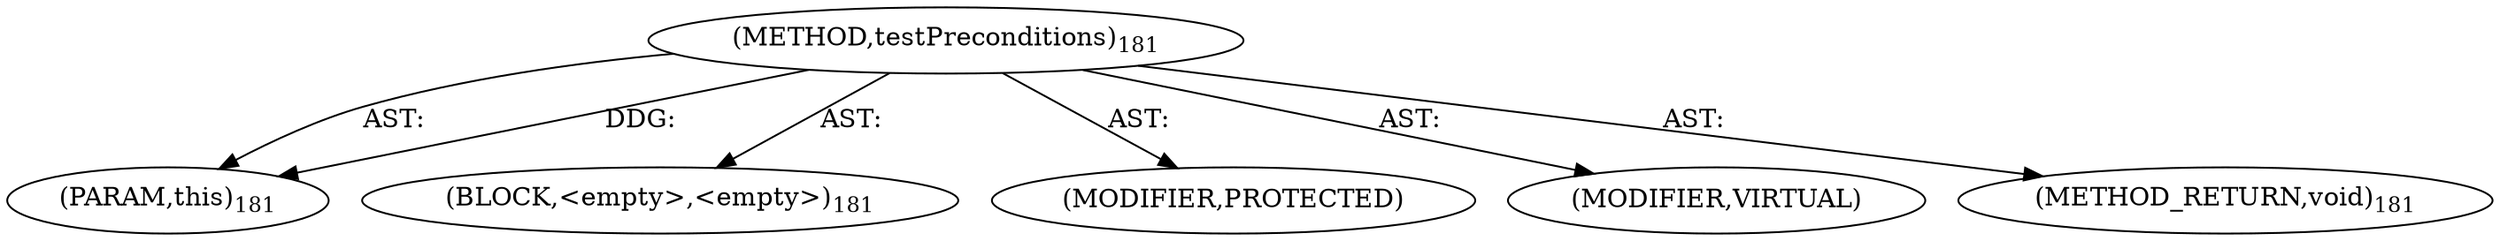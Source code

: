 digraph "testPreconditions" {  
"111669149704" [label = <(METHOD,testPreconditions)<SUB>181</SUB>> ]
"115964117013" [label = <(PARAM,this)<SUB>181</SUB>> ]
"25769803787" [label = <(BLOCK,&lt;empty&gt;,&lt;empty&gt;)<SUB>181</SUB>> ]
"133143986196" [label = <(MODIFIER,PROTECTED)> ]
"133143986197" [label = <(MODIFIER,VIRTUAL)> ]
"128849018888" [label = <(METHOD_RETURN,void)<SUB>181</SUB>> ]
  "111669149704" -> "115964117013"  [ label = "AST: "] 
  "111669149704" -> "25769803787"  [ label = "AST: "] 
  "111669149704" -> "133143986196"  [ label = "AST: "] 
  "111669149704" -> "133143986197"  [ label = "AST: "] 
  "111669149704" -> "128849018888"  [ label = "AST: "] 
  "111669149704" -> "115964117013"  [ label = "DDG: "] 
}
